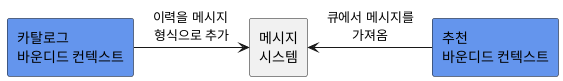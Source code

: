 @startuml

rectangle "카탈로그\n바운디드 컨텍스트" as a #CornflowerBlue
rectangle "메시지\n시스템" as b
rectangle "추천\n바운디드 컨텍스트" as c #CornflowerBlue

a -right-> b: 이력을 메시지 \n형식으로 추가
c -left-> b: 큐에서 메시지를\n가져옴

@enduml